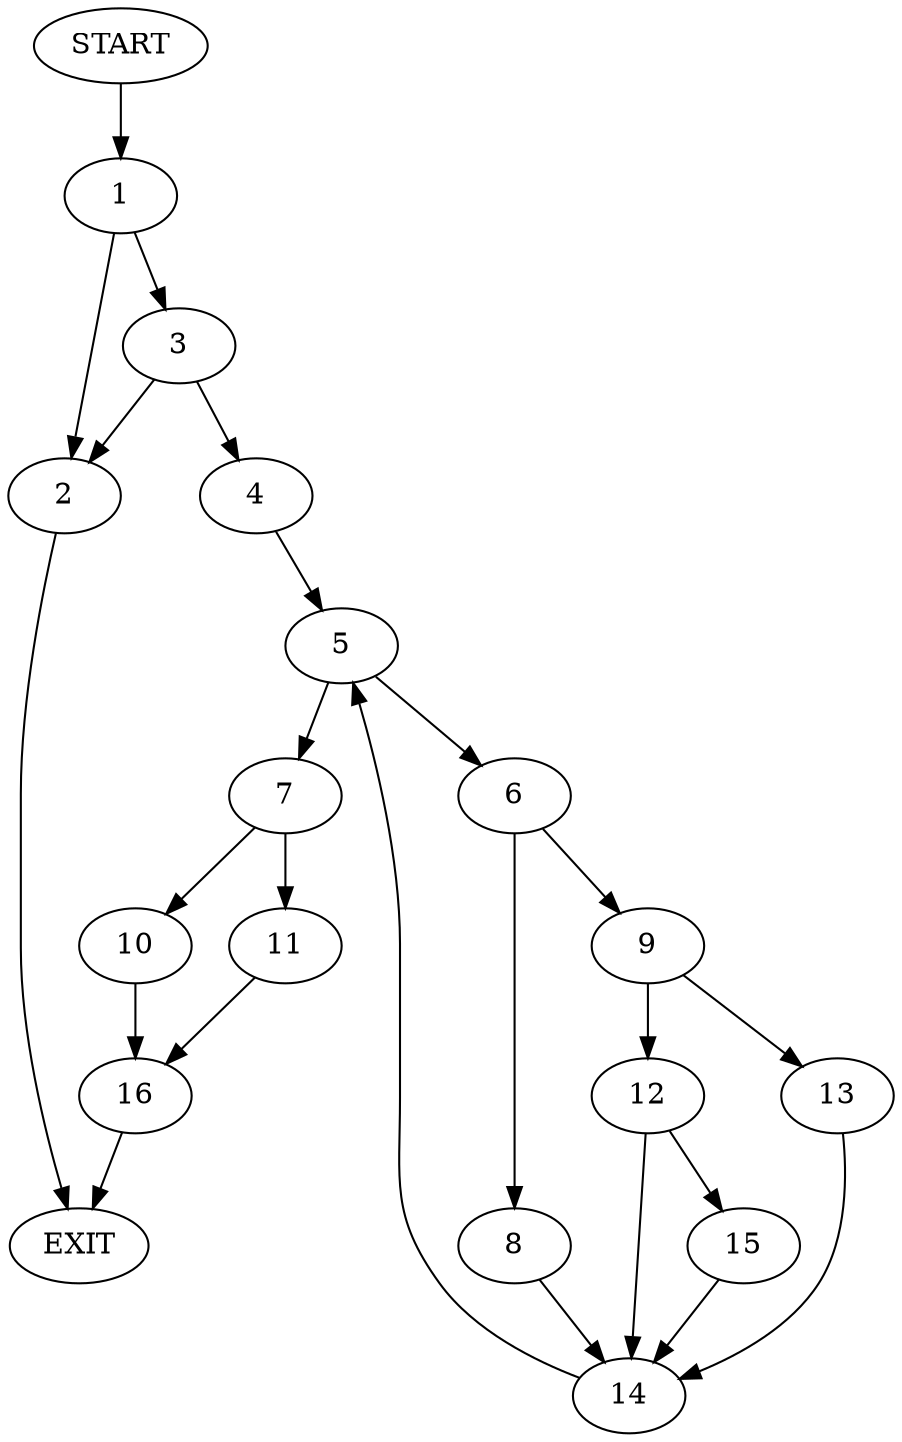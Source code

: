 digraph {
0 [label="START"]
17 [label="EXIT"]
0 -> 1
1 -> 2
1 -> 3
2 -> 17
3 -> 2
3 -> 4
4 -> 5
5 -> 6
5 -> 7
6 -> 8
6 -> 9
7 -> 10
7 -> 11
9 -> 12
9 -> 13
8 -> 14
14 -> 5
12 -> 14
12 -> 15
13 -> 14
15 -> 14
11 -> 16
10 -> 16
16 -> 17
}
